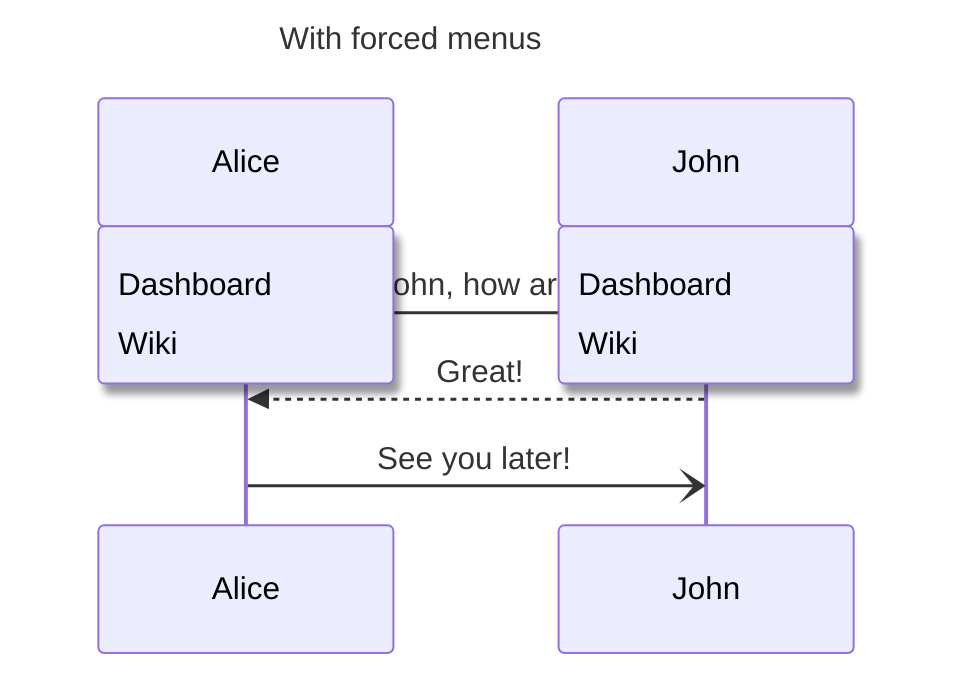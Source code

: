 ---
title: With forced menus
config:
  sequence:
    forceMenus: true
---
sequenceDiagram
  participant Alice
  participant John
  link Alice: Dashboard @ https://dashboard.contoso.com/alice
  link Alice: Wiki @ https://wiki.contoso.com/alice
  link John: Dashboard @ https://dashboard.contoso.com/john
  link John: Wiki @ https://wiki.contoso.com/john
  Alice->>John: Hello John, how are you?
  John-->>Alice: Great!
  Alice-)John: See you later!